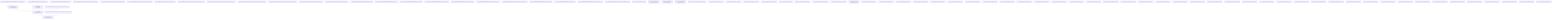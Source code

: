 flowchart TD
	node1["01_ENVELOPE-ENV_STG01_MASSING"]
	node2["01_ENVELOPE-ENV_STG02_LEVELS"]
	node3["01_REFERENCE-REF_FLOORS"]
	node4["02_PANELS-01_WF-PAN_WF_STG01_Joints"]
	node5["project\00_REFERENCE\REF_FLOORS\REF_FLOORS.gh.dvc"]
	node6["project\01_ENVELOPE\ENV_STG01_MASSING\ENV_STG01_Massing.gh.dvc"]
	node7["project\01_ENVELOPE\ENV_STG02_LEVELS\ENV_STG02_LEVELS.gh.dvc"]
	node8["project\02_PANELS\01_WF\PAN_WF_STG01_Joints\PAN_WF_STG01_Joints.gh.dvc"]
	node1-->node2
	node2-->node4
	node3-->node2
	node5-->node3
	node6-->node1
	node7-->node2
	node8-->node4
	node9["project\00_REFERENCE\REF_FLOORS\REF_FLOORS.rws.dvc"]
	node10["project\01_ENVELOPE\ENV_STG01_MASSING\ENV_STG01_Massing.rws.dvc"]
	node11["project\01_ENVELOPE\ENV_STG02_LEVELS\ENV_STG02_LEVELS.rws.dvc"]
	node12["project\01_ENVELOPE\ENV_STG03_PANELS\ENV_STG03_PANELS.3dm.dvc"]
	node13["project\02_PANELS\01_WF\PAN_WF_STG02_Outlines.3dm.dvc"]
	node14["project\02_PANELS\01_WF\PAN_WF_STG01_Joints\PAN_WF_STG01_Joints.rws.dvc"]
	node15["project\02_PANELS\01_WF\PAN_WF_STG02_Outlines\PAN_WF_STG02_Outlines.3dm.dvc"]
	node16["project\02_PANELS\01_WF\PAN_WF_STG02_Outlines\PAN_WF_STG02_Outlines.gh.dvc"]
	node17["project\02_PANELS\01_WF\PAN_WF_STG02_Outlines\PAN_WF_STG02_Outlines.rws.dvc"]
	node18["project\03_BRACKETS\BRK_STG01_Blocks\BRK_STG01_Blocks.3dm.dvc"]
	node19["project\03_BRACKETS\BRK_STG01_Blocks\BRK_STG01_Blocks.gh.dvc"]
	node20["project\XX_BLOCKS\FRAMING\COMPONENTS\Double_IGU.3dm.dvc"]
	node21["project\XX_BLOCKS\FRAMING\COMPONENTS\Mullion_Left.3dm.dvc"]
	node22["project\XX_BLOCKS\FRAMING\COMPONENTS\Mullion_Right.3dm.dvc"]
	node23["project\XX_BLOCKS\FRAMING\COMPONENTS\Transom_Bottom.3dm.dvc"]
	node24["project\XX_BLOCKS\FRAMING\COMPONENTS\Transom_Clip1.3dm.dvc"]
	node25["project\XX_BLOCKS\FRAMING\COMPONENTS\Transom_Clip2.3dm.dvc"]
	node26["project\XX_BLOCKS\FRAMING\COMPONENTS\Transom_Clip_Primary.3dm.dvc"]
	node27["project\XX_BLOCKS\FRAMING\COMPONENTS\Transom_Top.3dm.dvc"]
	node28["project\XX_BLOCKS\FRAMING\Ref\Kawneer_2500_UT.3dm.dvc"]
	node29["project\XX_BLOCKS\FRAMING\Ref\Kawneer_2500_UT_TypicalMullion.3dm.dvc"]
	node30["project\XX_BLOCKS\FRAMING\Ref\Kawneer_2500_UT_TypicalStack.3dm.dvc"]
	node31["project\XX_BLOCKS\LCS\LCS.3dm.dvc"]
	node32["project\XX_CLUSTERS\Integer String Length.ghuser.dvc"]
	node33["project\XX_CLUSTERS\Plane to String.ghuser.dvc"]
	node34["project\XX_CLUSTERS\String to Plane.ghuser.dvc"]
	node35["project\XX_Examples\AEC_Tech_Working_File.gh.dvc"]
	node36["project\XX_Examples\BakeToFile_01.3dm.dvc"]
	node37["project\XX_Examples\BakeToFile_02.3dm.dvc"]
	node38["project\XX_Examples\BakeToFile_03.3dm.dvc"]
	node39["project\XX_Examples\BakeToFile_04.3dm.dvc"]
	node40["project\XX_Examples\Exp3dm.3dm.dvc"]
	node41["project\XX_Examples\Exported_Block.3dm.dvc"]
	node42["project\XX_Examples\Export_Example.3dm.dvc"]
	node43["project\XX_Examples\Export_Spheres.3dm.dvc"]
	node44["project\XX_Examples\Test Worksession.rws.dvc"]
	node45["project\XX_Examples\Working_File.3dm.dvc"]
	node46["project\XX_Examples\OUTPUT\001.3dm.dvc"]
	node47["project\XX_Examples\OUTPUT\002.3dm.dvc"]
	node48["project\XX_Examples\OUTPUT\003.3dm.dvc"]
	node49["project\XX_Examples\OUTPUT\004.3dm.dvc"]
	node50["project\XX_Examples\OUTPUT\005.3dm.dvc"]
	node51["project\XX_Examples\OUTPUT\006.3dm.dvc"]
	node52["project\XX_Examples\OUTPUT\007.3dm.dvc"]
	node53["project\XX_Examples\OUTPUT\008.3dm.dvc"]
	node54["project\XX_Examples\OUTPUT\009.3dm.dvc"]
	node55["project\XX_Examples\OUTPUT\010.3dm.dvc"]
	node56["project\XX_Examples\OUTPUT\011.3dm.dvc"]
	node57["project\XX_Examples\OUTPUT\012.3dm.dvc"]
	node58["project\XX_Examples\OUTPUT\013.3dm.dvc"]
	node59["project\XX_Examples\OUTPUT\014.3dm.dvc"]
	node60["project\XX_Examples\OUTPUT\015.3dm.dvc"]
	node61["project\XX_Examples\OUTPUT\016.3dm.dvc"]
	node62["project\XX_Examples\OUTPUT\017.3dm.dvc"]
	node63["project\XX_Examples\OUTPUT\018.3dm.dvc"]
	node64["project\XX_Examples\OUTPUT\019.3dm.dvc"]
	node65["project\XX_Examples\OUTPUT\020.3dm.dvc"]
	node66["project\XX_Examples\OUTPUT\021.3dm.dvc"]
	node67["project\XX_Examples\OUTPUT\022.3dm.dvc"]
	node68["project\XX_Examples\OUTPUT\023.3dm.dvc"]
	node69["project\XX_Examples\OUTPUT\024.3dm.dvc"]
	node70["project\XX_Examples\OUTPUT\025.3dm.dvc"]
	node71["project\XX_Examples\OUTPUT\026.3dm.dvc"]
	node72["project\XX_Examples\OUTPUT\027.3dm.dvc"]
	node73["project\XX_Examples\OUTPUT\028.3dm.dvc"]
	node74["project\XX_Examples\OUTPUT\029.3dm.dvc"]
	node75["project\XX_Examples\OUTPUT\030.3dm.dvc"]
	node76["project\XX_Examples\OUTPUT\031.3dm.dvc"]
	node77["project\XX_Examples\OUTPUT\032.3dm.dvc"]
	node78["project\XX_Examples\OUTPUT\033.3dm.dvc"]
	node79["project\XX_Examples\OUTPUT\034.3dm.dvc"]
	node80["project\XX_Examples\OUTPUT\035.3dm.dvc"]
	node81["project\XX_Examples\OUTPUT\036.3dm.dvc"]
	node82["project\XX_Examples\OUTPUT\037.3dm.dvc"]
	node83["project\XX_Examples\OUTPUT\038.3dm.dvc"]
	node84["project\XX_Examples\OUTPUT\039.3dm.dvc"]